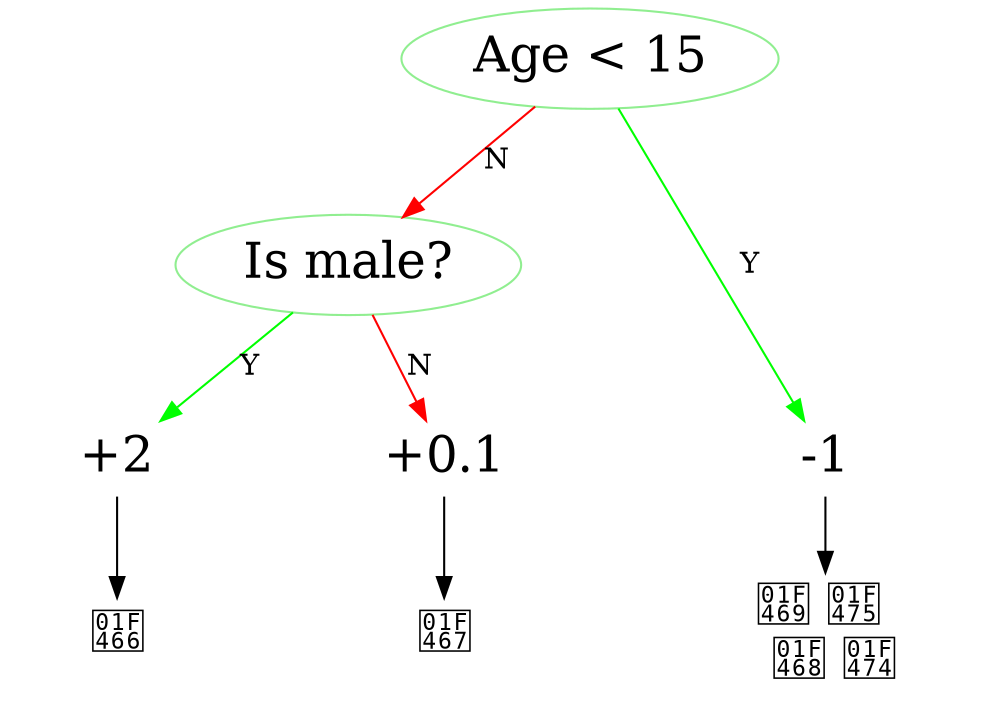 digraph G {
    node [shape=ellipse, style=rounded, color=lightgreen, fontsize=24];
    graph [rankdir=UD, ratio=0.7];

    // Define the decision nodes
    1 [label="Age < 15"];
    2 [label="Is male?"];
    3 [label="+2", shape=box, color=white];
    4 [label="+0.1", shape=box, color=white];
    5 [label="-1", shape=box, color=white];

    // Define the images (emojis)
    boy [label="👦", shape=plaintext];
    girl [label="👧", shape=plaintext];
    adult [label="👩 👵 \n 👨 👴", shape=plaintext];

    // Define the connections
    1 -> 2 [label="N", color=red];
    1 -> 5 [label="Y", color=green];
    2 -> 3 [label="Y", color=green];
    2 -> 4 [label="N", color=red];

    // Connect leaf nodes to emojis
    3 -> boy;
    4 -> girl;
    5 -> adult;


    // Define ranks to place emojis below the leaf nodes
    { rank=same; boy; girl; adult; }
    { rank=same; 3; 4; 5;}
}
